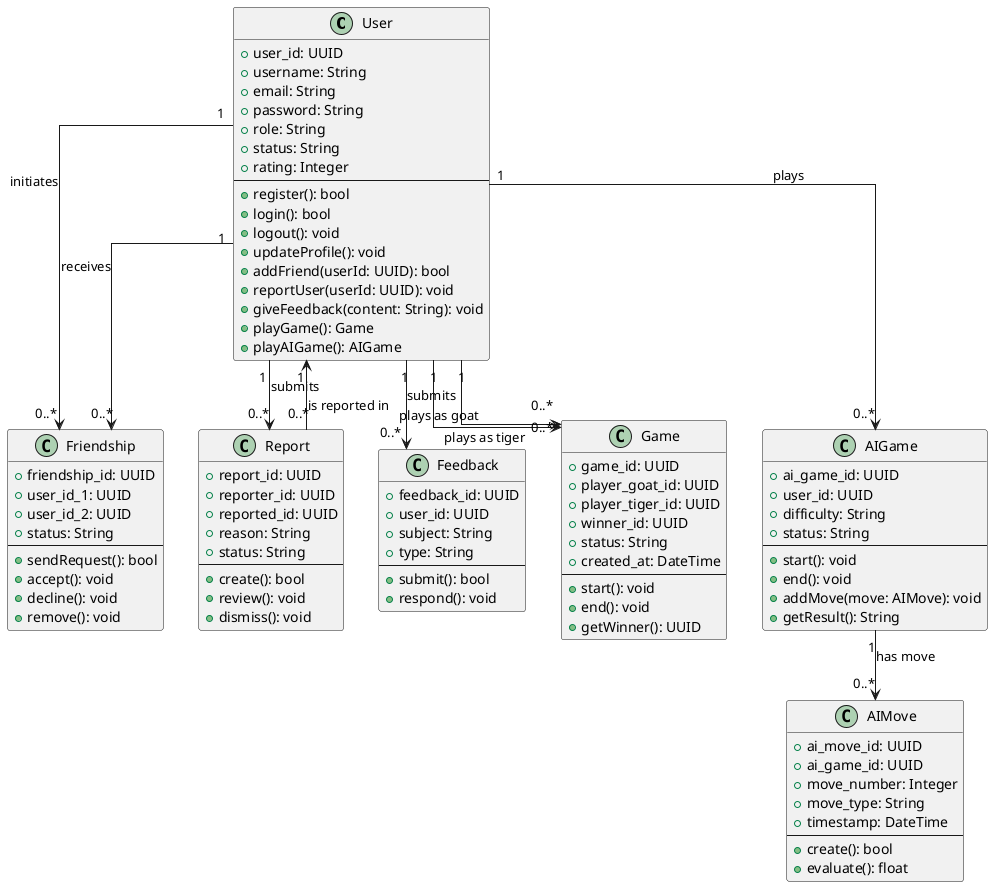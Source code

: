 @startuml
top to bottom direction
skinparam linetype ortho

' User and Social
class User {
  +user_id: UUID
  +username: String
  +email: String
  +password: String
  +role: String
  +status: String
  +rating: Integer
  --
  +register(): bool
  +login(): bool
  +logout(): void
  +updateProfile(): void
  +addFriend(userId: UUID): bool
  +reportUser(userId: UUID): void
  +giveFeedback(content: String): void
  +playGame(): Game
  +playAIGame(): AIGame
}
class Friendship {
  +friendship_id: UUID
  +user_id_1: UUID
  +user_id_2: UUID
  +status: String
  --
  +sendRequest(): bool
  +accept(): void
  +decline(): void
  +remove(): void
}
class Report {
  +report_id: UUID
  +reporter_id: UUID
  +reported_id: UUID
  +reason: String
  +status: String
  --
  +create(): bool
  +review(): void
  +dismiss(): void
}
class Feedback {
  +feedback_id: UUID
  +user_id: UUID
  +subject: String
  +type: String
  --
  +submit(): bool
  +respond(): void
}

' Game
class Game {
  +game_id: UUID
  +player_goat_id: UUID
  +player_tiger_id: UUID
  +winner_id: UUID
  +status: String
  +created_at: DateTime
  --
  +start(): void
  +end(): void
  +getWinner(): UUID
}

' AI
class AIGame {
  +ai_game_id: UUID
  +user_id: UUID
  +difficulty: String
  +status: String
  --
  +start(): void
  +end(): void
  +addMove(move: AIMove): void
  +getResult(): String
}
class AIMove {
  +ai_move_id: UUID
  +ai_game_id: UUID
  +move_number: Integer
  +move_type: String
  +timestamp: DateTime
  --
  +create(): bool
  +evaluate(): float
}

' Relationships (vertical, straight arrows)
User "1" --> "0..*" Friendship : initiates
User "1" --> "0..*" Friendship : receives
User "1" --> "0..*" Report : submits
User "1" <-- "0..*" Report : is reported in
User "1" --> "0..*" Feedback : submits
User "1" --> "0..*" Game : plays as goat
User "1" --> "0..*" Game : plays as tiger
User "1" --> "0..*" AIGame : plays
AIGame "1" --> "0..*" AIMove : has move

@enduml 